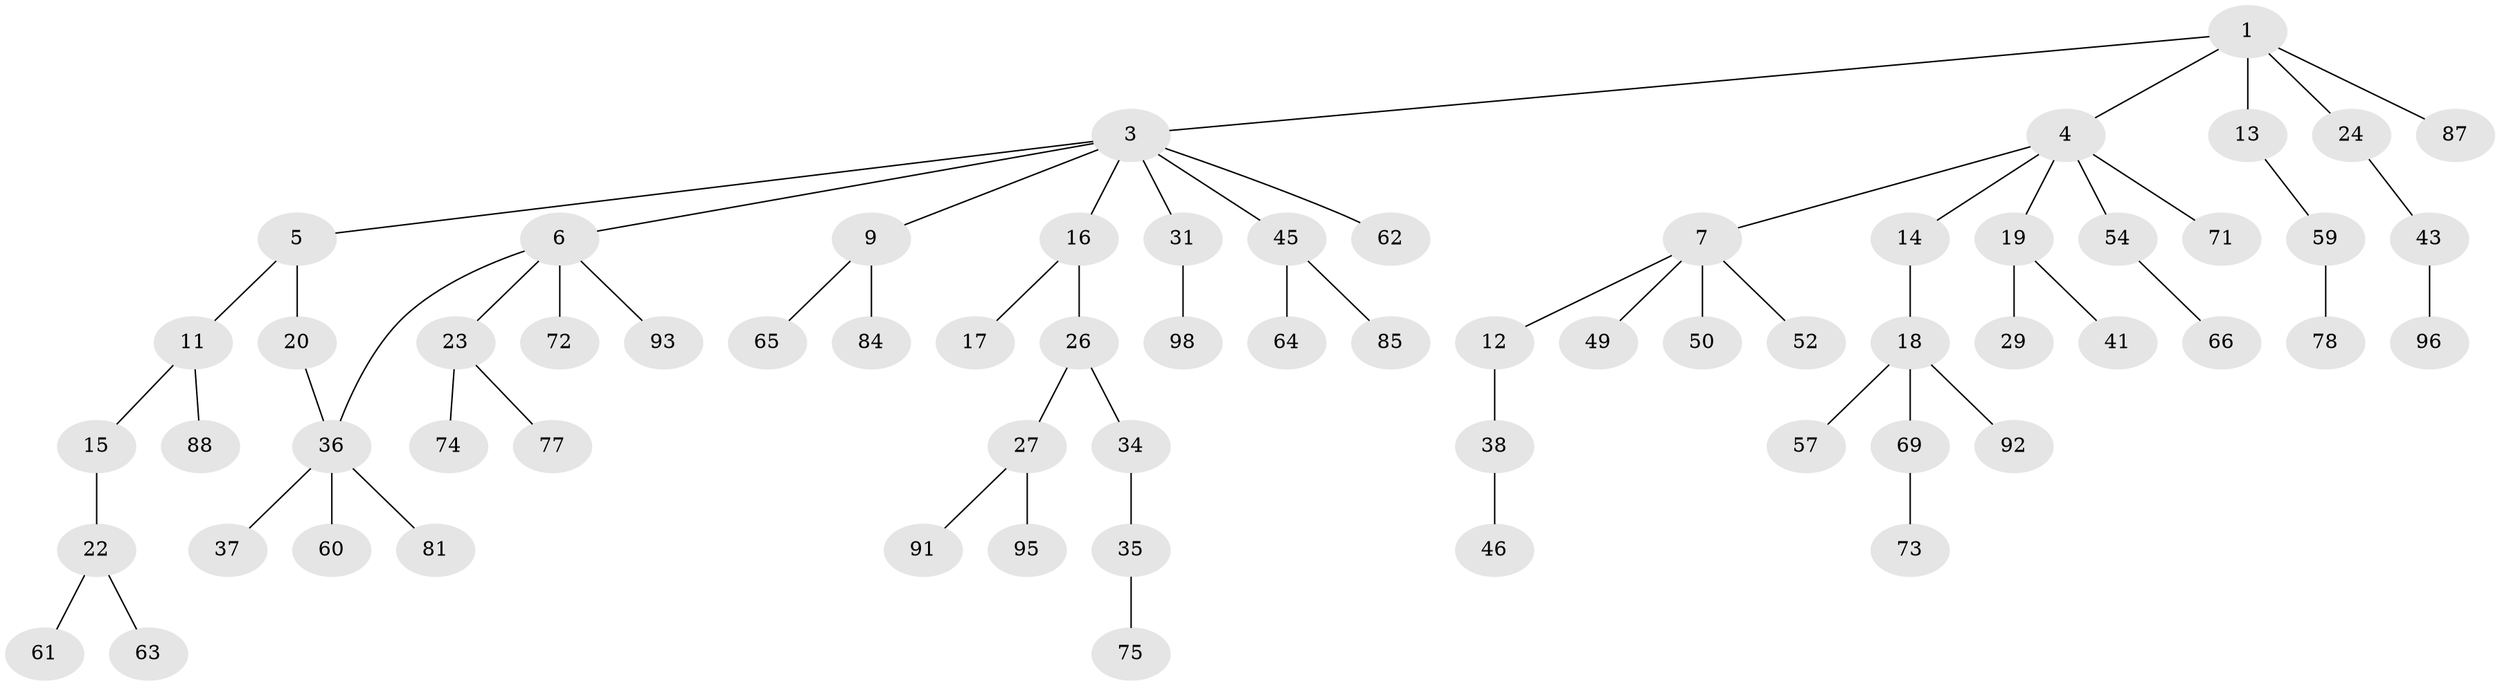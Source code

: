// Generated by graph-tools (version 1.1) at 2025/23/03/03/25 07:23:31]
// undirected, 65 vertices, 65 edges
graph export_dot {
graph [start="1"]
  node [color=gray90,style=filled];
  1 [super="+2"];
  3 [super="+10"];
  4 [super="+8"];
  5 [super="+40"];
  6 [super="+21"];
  7 [super="+33"];
  9 [super="+39"];
  11 [super="+25"];
  12 [super="+48"];
  13 [super="+28"];
  14;
  15;
  16 [super="+56"];
  17;
  18 [super="+44"];
  19 [super="+30"];
  20;
  22 [super="+55"];
  23 [super="+67"];
  24 [super="+32"];
  26 [super="+70"];
  27 [super="+53"];
  29 [super="+94"];
  31 [super="+83"];
  34 [super="+79"];
  35;
  36 [super="+42"];
  37;
  38 [super="+58"];
  41 [super="+68"];
  43;
  45 [super="+51"];
  46 [super="+47"];
  49;
  50;
  52 [super="+89"];
  54 [super="+82"];
  57;
  59;
  60;
  61 [super="+86"];
  62;
  63 [super="+90"];
  64;
  65;
  66;
  69 [super="+97"];
  71;
  72 [super="+76"];
  73;
  74;
  75;
  77 [super="+80"];
  78;
  81;
  84;
  85;
  87;
  88;
  91;
  92;
  93;
  95;
  96;
  98;
  1 -- 13;
  1 -- 3;
  1 -- 4;
  1 -- 87;
  1 -- 24;
  3 -- 5;
  3 -- 6;
  3 -- 9;
  3 -- 31;
  3 -- 16;
  3 -- 45;
  3 -- 62;
  4 -- 7;
  4 -- 54;
  4 -- 71;
  4 -- 19;
  4 -- 14;
  5 -- 11;
  5 -- 20;
  6 -- 36;
  6 -- 23;
  6 -- 72;
  6 -- 93;
  7 -- 12;
  7 -- 50;
  7 -- 52;
  7 -- 49;
  9 -- 84;
  9 -- 65;
  11 -- 15;
  11 -- 88;
  12 -- 38;
  13 -- 59;
  14 -- 18;
  15 -- 22;
  16 -- 17;
  16 -- 26;
  18 -- 57;
  18 -- 92;
  18 -- 69;
  19 -- 29;
  19 -- 41;
  20 -- 36;
  22 -- 61;
  22 -- 63;
  23 -- 74;
  23 -- 77;
  24 -- 43;
  26 -- 27;
  26 -- 34;
  27 -- 95;
  27 -- 91;
  31 -- 98;
  34 -- 35;
  35 -- 75;
  36 -- 37;
  36 -- 81;
  36 -- 60;
  38 -- 46;
  43 -- 96;
  45 -- 64;
  45 -- 85;
  54 -- 66;
  59 -- 78;
  69 -- 73;
}
